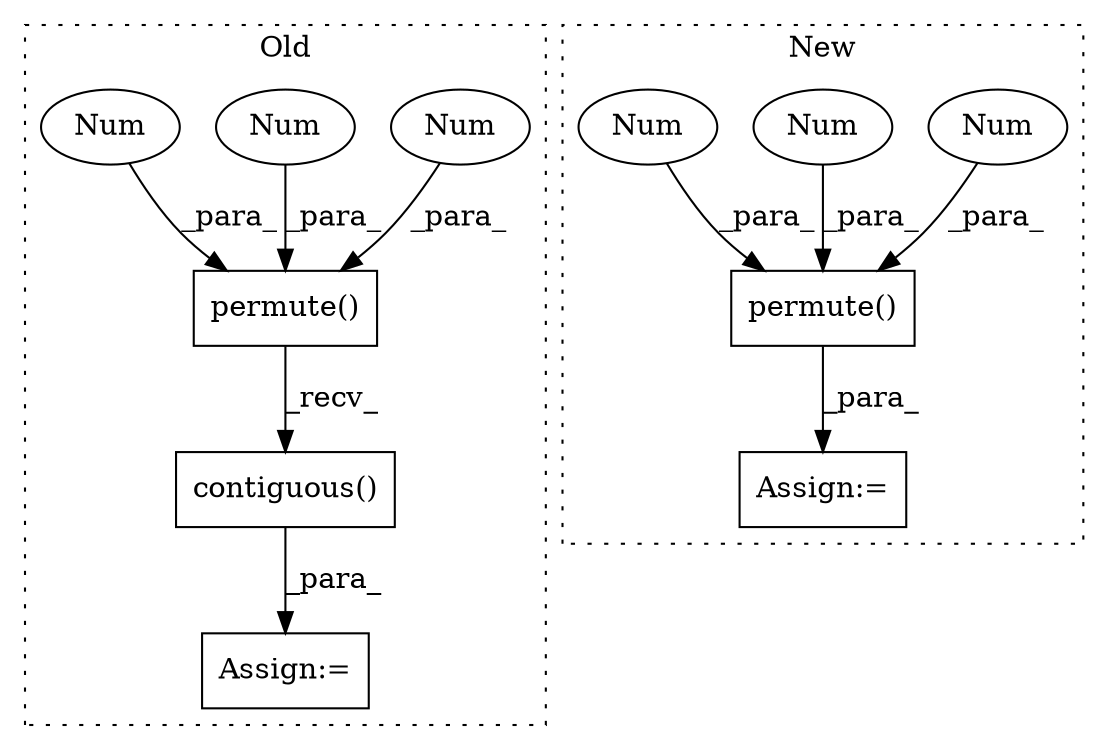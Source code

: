 digraph G {
subgraph cluster0 {
1 [label="contiguous()" a="75" s="1163" l="35" shape="box"];
7 [label="permute()" a="75" s="1163,1184" l="14,1" shape="box"];
8 [label="Num" a="76" s="1183" l="1" shape="ellipse"];
9 [label="Num" a="76" s="1177" l="1" shape="ellipse"];
10 [label="Num" a="76" s="1180" l="1" shape="ellipse"];
11 [label="Assign:=" a="68" s="1160" l="3" shape="box"];
label = "Old";
style="dotted";
}
subgraph cluster1 {
2 [label="permute()" a="75" s="1577,1609" l="25,1" shape="box"];
3 [label="Num" a="76" s="1608" l="1" shape="ellipse"];
4 [label="Num" a="76" s="1602" l="1" shape="ellipse"];
5 [label="Num" a="76" s="1605" l="1" shape="ellipse"];
6 [label="Assign:=" a="68" s="1574" l="3" shape="box"];
label = "New";
style="dotted";
}
1 -> 11 [label="_para_"];
2 -> 6 [label="_para_"];
3 -> 2 [label="_para_"];
4 -> 2 [label="_para_"];
5 -> 2 [label="_para_"];
7 -> 1 [label="_recv_"];
8 -> 7 [label="_para_"];
9 -> 7 [label="_para_"];
10 -> 7 [label="_para_"];
}